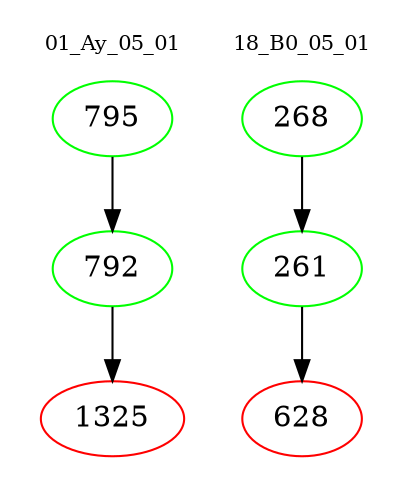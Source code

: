 digraph{
subgraph cluster_0 {
color = white
label = "01_Ay_05_01";
fontsize=10;
T0_795 [label="795", color="green"]
T0_795 -> T0_792 [color="black"]
T0_792 [label="792", color="green"]
T0_792 -> T0_1325 [color="black"]
T0_1325 [label="1325", color="red"]
}
subgraph cluster_1 {
color = white
label = "18_B0_05_01";
fontsize=10;
T1_268 [label="268", color="green"]
T1_268 -> T1_261 [color="black"]
T1_261 [label="261", color="green"]
T1_261 -> T1_628 [color="black"]
T1_628 [label="628", color="red"]
}
}
